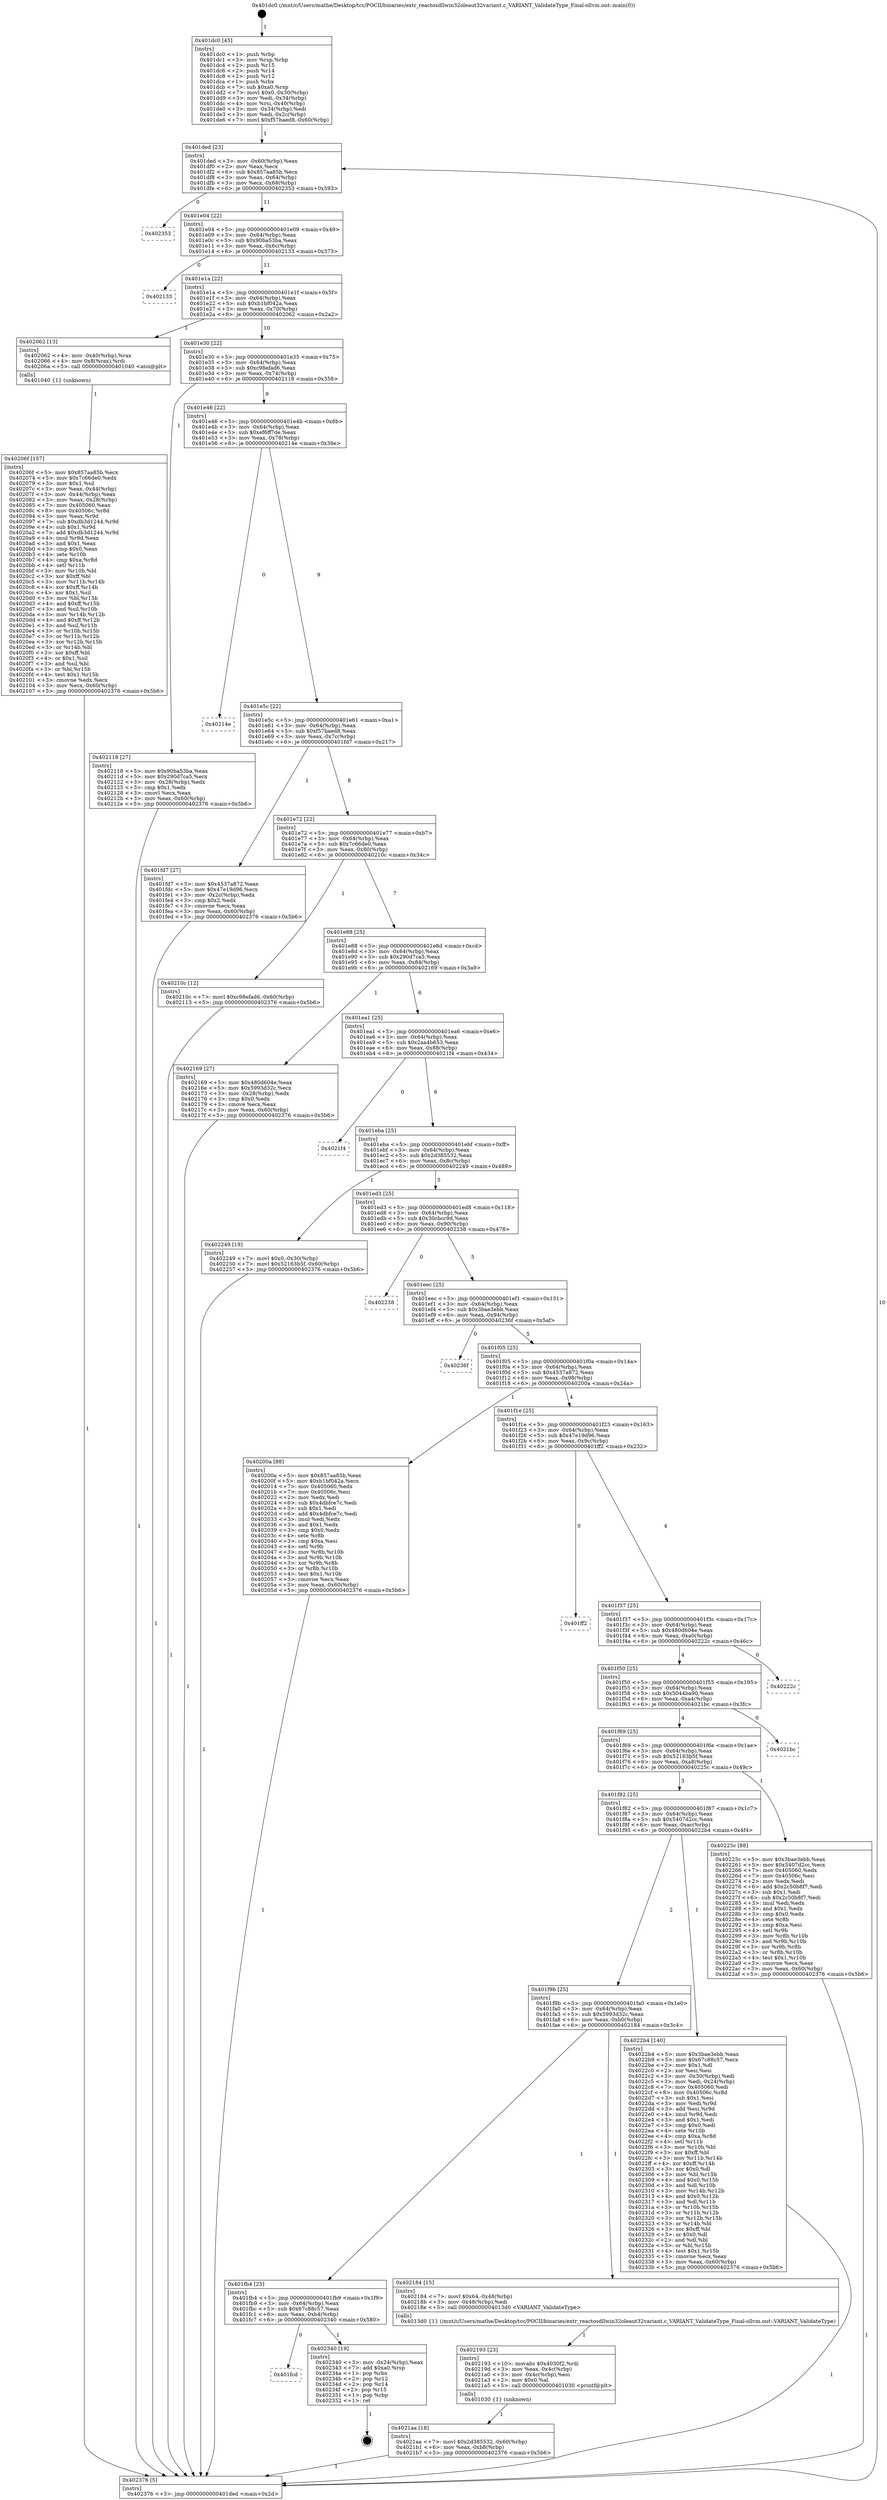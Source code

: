 digraph "0x401dc0" {
  label = "0x401dc0 (/mnt/c/Users/mathe/Desktop/tcc/POCII/binaries/extr_reactosdllwin32oleaut32variant.c_VARIANT_ValidateType_Final-ollvm.out::main(0))"
  labelloc = "t"
  node[shape=record]

  Entry [label="",width=0.3,height=0.3,shape=circle,fillcolor=black,style=filled]
  "0x401ded" [label="{
     0x401ded [23]\l
     | [instrs]\l
     &nbsp;&nbsp;0x401ded \<+3\>: mov -0x60(%rbp),%eax\l
     &nbsp;&nbsp;0x401df0 \<+2\>: mov %eax,%ecx\l
     &nbsp;&nbsp;0x401df2 \<+6\>: sub $0x857aa85b,%ecx\l
     &nbsp;&nbsp;0x401df8 \<+3\>: mov %eax,-0x64(%rbp)\l
     &nbsp;&nbsp;0x401dfb \<+3\>: mov %ecx,-0x68(%rbp)\l
     &nbsp;&nbsp;0x401dfe \<+6\>: je 0000000000402353 \<main+0x593\>\l
  }"]
  "0x402353" [label="{
     0x402353\l
  }", style=dashed]
  "0x401e04" [label="{
     0x401e04 [22]\l
     | [instrs]\l
     &nbsp;&nbsp;0x401e04 \<+5\>: jmp 0000000000401e09 \<main+0x49\>\l
     &nbsp;&nbsp;0x401e09 \<+3\>: mov -0x64(%rbp),%eax\l
     &nbsp;&nbsp;0x401e0c \<+5\>: sub $0x90ba53ba,%eax\l
     &nbsp;&nbsp;0x401e11 \<+3\>: mov %eax,-0x6c(%rbp)\l
     &nbsp;&nbsp;0x401e14 \<+6\>: je 0000000000402133 \<main+0x373\>\l
  }"]
  Exit [label="",width=0.3,height=0.3,shape=circle,fillcolor=black,style=filled,peripheries=2]
  "0x402133" [label="{
     0x402133\l
  }", style=dashed]
  "0x401e1a" [label="{
     0x401e1a [22]\l
     | [instrs]\l
     &nbsp;&nbsp;0x401e1a \<+5\>: jmp 0000000000401e1f \<main+0x5f\>\l
     &nbsp;&nbsp;0x401e1f \<+3\>: mov -0x64(%rbp),%eax\l
     &nbsp;&nbsp;0x401e22 \<+5\>: sub $0xb1bf042a,%eax\l
     &nbsp;&nbsp;0x401e27 \<+3\>: mov %eax,-0x70(%rbp)\l
     &nbsp;&nbsp;0x401e2a \<+6\>: je 0000000000402062 \<main+0x2a2\>\l
  }"]
  "0x401fcd" [label="{
     0x401fcd\l
  }", style=dashed]
  "0x402062" [label="{
     0x402062 [13]\l
     | [instrs]\l
     &nbsp;&nbsp;0x402062 \<+4\>: mov -0x40(%rbp),%rax\l
     &nbsp;&nbsp;0x402066 \<+4\>: mov 0x8(%rax),%rdi\l
     &nbsp;&nbsp;0x40206a \<+5\>: call 0000000000401040 \<atoi@plt\>\l
     | [calls]\l
     &nbsp;&nbsp;0x401040 \{1\} (unknown)\l
  }"]
  "0x401e30" [label="{
     0x401e30 [22]\l
     | [instrs]\l
     &nbsp;&nbsp;0x401e30 \<+5\>: jmp 0000000000401e35 \<main+0x75\>\l
     &nbsp;&nbsp;0x401e35 \<+3\>: mov -0x64(%rbp),%eax\l
     &nbsp;&nbsp;0x401e38 \<+5\>: sub $0xc98efad6,%eax\l
     &nbsp;&nbsp;0x401e3d \<+3\>: mov %eax,-0x74(%rbp)\l
     &nbsp;&nbsp;0x401e40 \<+6\>: je 0000000000402118 \<main+0x358\>\l
  }"]
  "0x402340" [label="{
     0x402340 [19]\l
     | [instrs]\l
     &nbsp;&nbsp;0x402340 \<+3\>: mov -0x24(%rbp),%eax\l
     &nbsp;&nbsp;0x402343 \<+7\>: add $0xa0,%rsp\l
     &nbsp;&nbsp;0x40234a \<+1\>: pop %rbx\l
     &nbsp;&nbsp;0x40234b \<+2\>: pop %r12\l
     &nbsp;&nbsp;0x40234d \<+2\>: pop %r14\l
     &nbsp;&nbsp;0x40234f \<+2\>: pop %r15\l
     &nbsp;&nbsp;0x402351 \<+1\>: pop %rbp\l
     &nbsp;&nbsp;0x402352 \<+1\>: ret\l
  }"]
  "0x402118" [label="{
     0x402118 [27]\l
     | [instrs]\l
     &nbsp;&nbsp;0x402118 \<+5\>: mov $0x90ba53ba,%eax\l
     &nbsp;&nbsp;0x40211d \<+5\>: mov $0x290d7ca5,%ecx\l
     &nbsp;&nbsp;0x402122 \<+3\>: mov -0x28(%rbp),%edx\l
     &nbsp;&nbsp;0x402125 \<+3\>: cmp $0x1,%edx\l
     &nbsp;&nbsp;0x402128 \<+3\>: cmovl %ecx,%eax\l
     &nbsp;&nbsp;0x40212b \<+3\>: mov %eax,-0x60(%rbp)\l
     &nbsp;&nbsp;0x40212e \<+5\>: jmp 0000000000402376 \<main+0x5b6\>\l
  }"]
  "0x401e46" [label="{
     0x401e46 [22]\l
     | [instrs]\l
     &nbsp;&nbsp;0x401e46 \<+5\>: jmp 0000000000401e4b \<main+0x8b\>\l
     &nbsp;&nbsp;0x401e4b \<+3\>: mov -0x64(%rbp),%eax\l
     &nbsp;&nbsp;0x401e4e \<+5\>: sub $0xef6ff7de,%eax\l
     &nbsp;&nbsp;0x401e53 \<+3\>: mov %eax,-0x78(%rbp)\l
     &nbsp;&nbsp;0x401e56 \<+6\>: je 000000000040214e \<main+0x38e\>\l
  }"]
  "0x4021aa" [label="{
     0x4021aa [18]\l
     | [instrs]\l
     &nbsp;&nbsp;0x4021aa \<+7\>: movl $0x2d385532,-0x60(%rbp)\l
     &nbsp;&nbsp;0x4021b1 \<+6\>: mov %eax,-0xb8(%rbp)\l
     &nbsp;&nbsp;0x4021b7 \<+5\>: jmp 0000000000402376 \<main+0x5b6\>\l
  }"]
  "0x40214e" [label="{
     0x40214e\l
  }", style=dashed]
  "0x401e5c" [label="{
     0x401e5c [22]\l
     | [instrs]\l
     &nbsp;&nbsp;0x401e5c \<+5\>: jmp 0000000000401e61 \<main+0xa1\>\l
     &nbsp;&nbsp;0x401e61 \<+3\>: mov -0x64(%rbp),%eax\l
     &nbsp;&nbsp;0x401e64 \<+5\>: sub $0xf57baed8,%eax\l
     &nbsp;&nbsp;0x401e69 \<+3\>: mov %eax,-0x7c(%rbp)\l
     &nbsp;&nbsp;0x401e6c \<+6\>: je 0000000000401fd7 \<main+0x217\>\l
  }"]
  "0x402193" [label="{
     0x402193 [23]\l
     | [instrs]\l
     &nbsp;&nbsp;0x402193 \<+10\>: movabs $0x4030f2,%rdi\l
     &nbsp;&nbsp;0x40219d \<+3\>: mov %eax,-0x4c(%rbp)\l
     &nbsp;&nbsp;0x4021a0 \<+3\>: mov -0x4c(%rbp),%esi\l
     &nbsp;&nbsp;0x4021a3 \<+2\>: mov $0x0,%al\l
     &nbsp;&nbsp;0x4021a5 \<+5\>: call 0000000000401030 \<printf@plt\>\l
     | [calls]\l
     &nbsp;&nbsp;0x401030 \{1\} (unknown)\l
  }"]
  "0x401fd7" [label="{
     0x401fd7 [27]\l
     | [instrs]\l
     &nbsp;&nbsp;0x401fd7 \<+5\>: mov $0x4537a872,%eax\l
     &nbsp;&nbsp;0x401fdc \<+5\>: mov $0x47e19d96,%ecx\l
     &nbsp;&nbsp;0x401fe1 \<+3\>: mov -0x2c(%rbp),%edx\l
     &nbsp;&nbsp;0x401fe4 \<+3\>: cmp $0x2,%edx\l
     &nbsp;&nbsp;0x401fe7 \<+3\>: cmovne %ecx,%eax\l
     &nbsp;&nbsp;0x401fea \<+3\>: mov %eax,-0x60(%rbp)\l
     &nbsp;&nbsp;0x401fed \<+5\>: jmp 0000000000402376 \<main+0x5b6\>\l
  }"]
  "0x401e72" [label="{
     0x401e72 [22]\l
     | [instrs]\l
     &nbsp;&nbsp;0x401e72 \<+5\>: jmp 0000000000401e77 \<main+0xb7\>\l
     &nbsp;&nbsp;0x401e77 \<+3\>: mov -0x64(%rbp),%eax\l
     &nbsp;&nbsp;0x401e7a \<+5\>: sub $0x7c66de0,%eax\l
     &nbsp;&nbsp;0x401e7f \<+3\>: mov %eax,-0x80(%rbp)\l
     &nbsp;&nbsp;0x401e82 \<+6\>: je 000000000040210c \<main+0x34c\>\l
  }"]
  "0x402376" [label="{
     0x402376 [5]\l
     | [instrs]\l
     &nbsp;&nbsp;0x402376 \<+5\>: jmp 0000000000401ded \<main+0x2d\>\l
  }"]
  "0x401dc0" [label="{
     0x401dc0 [45]\l
     | [instrs]\l
     &nbsp;&nbsp;0x401dc0 \<+1\>: push %rbp\l
     &nbsp;&nbsp;0x401dc1 \<+3\>: mov %rsp,%rbp\l
     &nbsp;&nbsp;0x401dc4 \<+2\>: push %r15\l
     &nbsp;&nbsp;0x401dc6 \<+2\>: push %r14\l
     &nbsp;&nbsp;0x401dc8 \<+2\>: push %r12\l
     &nbsp;&nbsp;0x401dca \<+1\>: push %rbx\l
     &nbsp;&nbsp;0x401dcb \<+7\>: sub $0xa0,%rsp\l
     &nbsp;&nbsp;0x401dd2 \<+7\>: movl $0x0,-0x30(%rbp)\l
     &nbsp;&nbsp;0x401dd9 \<+3\>: mov %edi,-0x34(%rbp)\l
     &nbsp;&nbsp;0x401ddc \<+4\>: mov %rsi,-0x40(%rbp)\l
     &nbsp;&nbsp;0x401de0 \<+3\>: mov -0x34(%rbp),%edi\l
     &nbsp;&nbsp;0x401de3 \<+3\>: mov %edi,-0x2c(%rbp)\l
     &nbsp;&nbsp;0x401de6 \<+7\>: movl $0xf57baed8,-0x60(%rbp)\l
  }"]
  "0x401fb4" [label="{
     0x401fb4 [25]\l
     | [instrs]\l
     &nbsp;&nbsp;0x401fb4 \<+5\>: jmp 0000000000401fb9 \<main+0x1f9\>\l
     &nbsp;&nbsp;0x401fb9 \<+3\>: mov -0x64(%rbp),%eax\l
     &nbsp;&nbsp;0x401fbc \<+5\>: sub $0x67c88c57,%eax\l
     &nbsp;&nbsp;0x401fc1 \<+6\>: mov %eax,-0xb4(%rbp)\l
     &nbsp;&nbsp;0x401fc7 \<+6\>: je 0000000000402340 \<main+0x580\>\l
  }"]
  "0x40210c" [label="{
     0x40210c [12]\l
     | [instrs]\l
     &nbsp;&nbsp;0x40210c \<+7\>: movl $0xc98efad6,-0x60(%rbp)\l
     &nbsp;&nbsp;0x402113 \<+5\>: jmp 0000000000402376 \<main+0x5b6\>\l
  }"]
  "0x401e88" [label="{
     0x401e88 [25]\l
     | [instrs]\l
     &nbsp;&nbsp;0x401e88 \<+5\>: jmp 0000000000401e8d \<main+0xcd\>\l
     &nbsp;&nbsp;0x401e8d \<+3\>: mov -0x64(%rbp),%eax\l
     &nbsp;&nbsp;0x401e90 \<+5\>: sub $0x290d7ca5,%eax\l
     &nbsp;&nbsp;0x401e95 \<+6\>: mov %eax,-0x84(%rbp)\l
     &nbsp;&nbsp;0x401e9b \<+6\>: je 0000000000402169 \<main+0x3a9\>\l
  }"]
  "0x402184" [label="{
     0x402184 [15]\l
     | [instrs]\l
     &nbsp;&nbsp;0x402184 \<+7\>: movl $0x64,-0x48(%rbp)\l
     &nbsp;&nbsp;0x40218b \<+3\>: mov -0x48(%rbp),%edi\l
     &nbsp;&nbsp;0x40218e \<+5\>: call 00000000004013d0 \<VARIANT_ValidateType\>\l
     | [calls]\l
     &nbsp;&nbsp;0x4013d0 \{1\} (/mnt/c/Users/mathe/Desktop/tcc/POCII/binaries/extr_reactosdllwin32oleaut32variant.c_VARIANT_ValidateType_Final-ollvm.out::VARIANT_ValidateType)\l
  }"]
  "0x402169" [label="{
     0x402169 [27]\l
     | [instrs]\l
     &nbsp;&nbsp;0x402169 \<+5\>: mov $0x480d604e,%eax\l
     &nbsp;&nbsp;0x40216e \<+5\>: mov $0x5993d32c,%ecx\l
     &nbsp;&nbsp;0x402173 \<+3\>: mov -0x28(%rbp),%edx\l
     &nbsp;&nbsp;0x402176 \<+3\>: cmp $0x0,%edx\l
     &nbsp;&nbsp;0x402179 \<+3\>: cmove %ecx,%eax\l
     &nbsp;&nbsp;0x40217c \<+3\>: mov %eax,-0x60(%rbp)\l
     &nbsp;&nbsp;0x40217f \<+5\>: jmp 0000000000402376 \<main+0x5b6\>\l
  }"]
  "0x401ea1" [label="{
     0x401ea1 [25]\l
     | [instrs]\l
     &nbsp;&nbsp;0x401ea1 \<+5\>: jmp 0000000000401ea6 \<main+0xe6\>\l
     &nbsp;&nbsp;0x401ea6 \<+3\>: mov -0x64(%rbp),%eax\l
     &nbsp;&nbsp;0x401ea9 \<+5\>: sub $0x2aa4b653,%eax\l
     &nbsp;&nbsp;0x401eae \<+6\>: mov %eax,-0x88(%rbp)\l
     &nbsp;&nbsp;0x401eb4 \<+6\>: je 00000000004021f4 \<main+0x434\>\l
  }"]
  "0x401f9b" [label="{
     0x401f9b [25]\l
     | [instrs]\l
     &nbsp;&nbsp;0x401f9b \<+5\>: jmp 0000000000401fa0 \<main+0x1e0\>\l
     &nbsp;&nbsp;0x401fa0 \<+3\>: mov -0x64(%rbp),%eax\l
     &nbsp;&nbsp;0x401fa3 \<+5\>: sub $0x5993d32c,%eax\l
     &nbsp;&nbsp;0x401fa8 \<+6\>: mov %eax,-0xb0(%rbp)\l
     &nbsp;&nbsp;0x401fae \<+6\>: je 0000000000402184 \<main+0x3c4\>\l
  }"]
  "0x4021f4" [label="{
     0x4021f4\l
  }", style=dashed]
  "0x401eba" [label="{
     0x401eba [25]\l
     | [instrs]\l
     &nbsp;&nbsp;0x401eba \<+5\>: jmp 0000000000401ebf \<main+0xff\>\l
     &nbsp;&nbsp;0x401ebf \<+3\>: mov -0x64(%rbp),%eax\l
     &nbsp;&nbsp;0x401ec2 \<+5\>: sub $0x2d385532,%eax\l
     &nbsp;&nbsp;0x401ec7 \<+6\>: mov %eax,-0x8c(%rbp)\l
     &nbsp;&nbsp;0x401ecd \<+6\>: je 0000000000402249 \<main+0x489\>\l
  }"]
  "0x4022b4" [label="{
     0x4022b4 [140]\l
     | [instrs]\l
     &nbsp;&nbsp;0x4022b4 \<+5\>: mov $0x3bae3ebb,%eax\l
     &nbsp;&nbsp;0x4022b9 \<+5\>: mov $0x67c88c57,%ecx\l
     &nbsp;&nbsp;0x4022be \<+2\>: mov $0x1,%dl\l
     &nbsp;&nbsp;0x4022c0 \<+2\>: xor %esi,%esi\l
     &nbsp;&nbsp;0x4022c2 \<+3\>: mov -0x30(%rbp),%edi\l
     &nbsp;&nbsp;0x4022c5 \<+3\>: mov %edi,-0x24(%rbp)\l
     &nbsp;&nbsp;0x4022c8 \<+7\>: mov 0x405060,%edi\l
     &nbsp;&nbsp;0x4022cf \<+8\>: mov 0x40506c,%r8d\l
     &nbsp;&nbsp;0x4022d7 \<+3\>: sub $0x1,%esi\l
     &nbsp;&nbsp;0x4022da \<+3\>: mov %edi,%r9d\l
     &nbsp;&nbsp;0x4022dd \<+3\>: add %esi,%r9d\l
     &nbsp;&nbsp;0x4022e0 \<+4\>: imul %r9d,%edi\l
     &nbsp;&nbsp;0x4022e4 \<+3\>: and $0x1,%edi\l
     &nbsp;&nbsp;0x4022e7 \<+3\>: cmp $0x0,%edi\l
     &nbsp;&nbsp;0x4022ea \<+4\>: sete %r10b\l
     &nbsp;&nbsp;0x4022ee \<+4\>: cmp $0xa,%r8d\l
     &nbsp;&nbsp;0x4022f2 \<+4\>: setl %r11b\l
     &nbsp;&nbsp;0x4022f6 \<+3\>: mov %r10b,%bl\l
     &nbsp;&nbsp;0x4022f9 \<+3\>: xor $0xff,%bl\l
     &nbsp;&nbsp;0x4022fc \<+3\>: mov %r11b,%r14b\l
     &nbsp;&nbsp;0x4022ff \<+4\>: xor $0xff,%r14b\l
     &nbsp;&nbsp;0x402303 \<+3\>: xor $0x0,%dl\l
     &nbsp;&nbsp;0x402306 \<+3\>: mov %bl,%r15b\l
     &nbsp;&nbsp;0x402309 \<+4\>: and $0x0,%r15b\l
     &nbsp;&nbsp;0x40230d \<+3\>: and %dl,%r10b\l
     &nbsp;&nbsp;0x402310 \<+3\>: mov %r14b,%r12b\l
     &nbsp;&nbsp;0x402313 \<+4\>: and $0x0,%r12b\l
     &nbsp;&nbsp;0x402317 \<+3\>: and %dl,%r11b\l
     &nbsp;&nbsp;0x40231a \<+3\>: or %r10b,%r15b\l
     &nbsp;&nbsp;0x40231d \<+3\>: or %r11b,%r12b\l
     &nbsp;&nbsp;0x402320 \<+3\>: xor %r12b,%r15b\l
     &nbsp;&nbsp;0x402323 \<+3\>: or %r14b,%bl\l
     &nbsp;&nbsp;0x402326 \<+3\>: xor $0xff,%bl\l
     &nbsp;&nbsp;0x402329 \<+3\>: or $0x0,%dl\l
     &nbsp;&nbsp;0x40232c \<+2\>: and %dl,%bl\l
     &nbsp;&nbsp;0x40232e \<+3\>: or %bl,%r15b\l
     &nbsp;&nbsp;0x402331 \<+4\>: test $0x1,%r15b\l
     &nbsp;&nbsp;0x402335 \<+3\>: cmovne %ecx,%eax\l
     &nbsp;&nbsp;0x402338 \<+3\>: mov %eax,-0x60(%rbp)\l
     &nbsp;&nbsp;0x40233b \<+5\>: jmp 0000000000402376 \<main+0x5b6\>\l
  }"]
  "0x402249" [label="{
     0x402249 [19]\l
     | [instrs]\l
     &nbsp;&nbsp;0x402249 \<+7\>: movl $0x0,-0x30(%rbp)\l
     &nbsp;&nbsp;0x402250 \<+7\>: movl $0x52163b5f,-0x60(%rbp)\l
     &nbsp;&nbsp;0x402257 \<+5\>: jmp 0000000000402376 \<main+0x5b6\>\l
  }"]
  "0x401ed3" [label="{
     0x401ed3 [25]\l
     | [instrs]\l
     &nbsp;&nbsp;0x401ed3 \<+5\>: jmp 0000000000401ed8 \<main+0x118\>\l
     &nbsp;&nbsp;0x401ed8 \<+3\>: mov -0x64(%rbp),%eax\l
     &nbsp;&nbsp;0x401edb \<+5\>: sub $0x30cbcc9d,%eax\l
     &nbsp;&nbsp;0x401ee0 \<+6\>: mov %eax,-0x90(%rbp)\l
     &nbsp;&nbsp;0x401ee6 \<+6\>: je 0000000000402238 \<main+0x478\>\l
  }"]
  "0x401f82" [label="{
     0x401f82 [25]\l
     | [instrs]\l
     &nbsp;&nbsp;0x401f82 \<+5\>: jmp 0000000000401f87 \<main+0x1c7\>\l
     &nbsp;&nbsp;0x401f87 \<+3\>: mov -0x64(%rbp),%eax\l
     &nbsp;&nbsp;0x401f8a \<+5\>: sub $0x5407d2cc,%eax\l
     &nbsp;&nbsp;0x401f8f \<+6\>: mov %eax,-0xac(%rbp)\l
     &nbsp;&nbsp;0x401f95 \<+6\>: je 00000000004022b4 \<main+0x4f4\>\l
  }"]
  "0x402238" [label="{
     0x402238\l
  }", style=dashed]
  "0x401eec" [label="{
     0x401eec [25]\l
     | [instrs]\l
     &nbsp;&nbsp;0x401eec \<+5\>: jmp 0000000000401ef1 \<main+0x131\>\l
     &nbsp;&nbsp;0x401ef1 \<+3\>: mov -0x64(%rbp),%eax\l
     &nbsp;&nbsp;0x401ef4 \<+5\>: sub $0x3bae3ebb,%eax\l
     &nbsp;&nbsp;0x401ef9 \<+6\>: mov %eax,-0x94(%rbp)\l
     &nbsp;&nbsp;0x401eff \<+6\>: je 000000000040236f \<main+0x5af\>\l
  }"]
  "0x40225c" [label="{
     0x40225c [88]\l
     | [instrs]\l
     &nbsp;&nbsp;0x40225c \<+5\>: mov $0x3bae3ebb,%eax\l
     &nbsp;&nbsp;0x402261 \<+5\>: mov $0x5407d2cc,%ecx\l
     &nbsp;&nbsp;0x402266 \<+7\>: mov 0x405060,%edx\l
     &nbsp;&nbsp;0x40226d \<+7\>: mov 0x40506c,%esi\l
     &nbsp;&nbsp;0x402274 \<+2\>: mov %edx,%edi\l
     &nbsp;&nbsp;0x402276 \<+6\>: add $0x2c50b8f7,%edi\l
     &nbsp;&nbsp;0x40227c \<+3\>: sub $0x1,%edi\l
     &nbsp;&nbsp;0x40227f \<+6\>: sub $0x2c50b8f7,%edi\l
     &nbsp;&nbsp;0x402285 \<+3\>: imul %edi,%edx\l
     &nbsp;&nbsp;0x402288 \<+3\>: and $0x1,%edx\l
     &nbsp;&nbsp;0x40228b \<+3\>: cmp $0x0,%edx\l
     &nbsp;&nbsp;0x40228e \<+4\>: sete %r8b\l
     &nbsp;&nbsp;0x402292 \<+3\>: cmp $0xa,%esi\l
     &nbsp;&nbsp;0x402295 \<+4\>: setl %r9b\l
     &nbsp;&nbsp;0x402299 \<+3\>: mov %r8b,%r10b\l
     &nbsp;&nbsp;0x40229c \<+3\>: and %r9b,%r10b\l
     &nbsp;&nbsp;0x40229f \<+3\>: xor %r9b,%r8b\l
     &nbsp;&nbsp;0x4022a2 \<+3\>: or %r8b,%r10b\l
     &nbsp;&nbsp;0x4022a5 \<+4\>: test $0x1,%r10b\l
     &nbsp;&nbsp;0x4022a9 \<+3\>: cmovne %ecx,%eax\l
     &nbsp;&nbsp;0x4022ac \<+3\>: mov %eax,-0x60(%rbp)\l
     &nbsp;&nbsp;0x4022af \<+5\>: jmp 0000000000402376 \<main+0x5b6\>\l
  }"]
  "0x40236f" [label="{
     0x40236f\l
  }", style=dashed]
  "0x401f05" [label="{
     0x401f05 [25]\l
     | [instrs]\l
     &nbsp;&nbsp;0x401f05 \<+5\>: jmp 0000000000401f0a \<main+0x14a\>\l
     &nbsp;&nbsp;0x401f0a \<+3\>: mov -0x64(%rbp),%eax\l
     &nbsp;&nbsp;0x401f0d \<+5\>: sub $0x4537a872,%eax\l
     &nbsp;&nbsp;0x401f12 \<+6\>: mov %eax,-0x98(%rbp)\l
     &nbsp;&nbsp;0x401f18 \<+6\>: je 000000000040200a \<main+0x24a\>\l
  }"]
  "0x401f69" [label="{
     0x401f69 [25]\l
     | [instrs]\l
     &nbsp;&nbsp;0x401f69 \<+5\>: jmp 0000000000401f6e \<main+0x1ae\>\l
     &nbsp;&nbsp;0x401f6e \<+3\>: mov -0x64(%rbp),%eax\l
     &nbsp;&nbsp;0x401f71 \<+5\>: sub $0x52163b5f,%eax\l
     &nbsp;&nbsp;0x401f76 \<+6\>: mov %eax,-0xa8(%rbp)\l
     &nbsp;&nbsp;0x401f7c \<+6\>: je 000000000040225c \<main+0x49c\>\l
  }"]
  "0x40200a" [label="{
     0x40200a [88]\l
     | [instrs]\l
     &nbsp;&nbsp;0x40200a \<+5\>: mov $0x857aa85b,%eax\l
     &nbsp;&nbsp;0x40200f \<+5\>: mov $0xb1bf042a,%ecx\l
     &nbsp;&nbsp;0x402014 \<+7\>: mov 0x405060,%edx\l
     &nbsp;&nbsp;0x40201b \<+7\>: mov 0x40506c,%esi\l
     &nbsp;&nbsp;0x402022 \<+2\>: mov %edx,%edi\l
     &nbsp;&nbsp;0x402024 \<+6\>: sub $0x4dbfce7c,%edi\l
     &nbsp;&nbsp;0x40202a \<+3\>: sub $0x1,%edi\l
     &nbsp;&nbsp;0x40202d \<+6\>: add $0x4dbfce7c,%edi\l
     &nbsp;&nbsp;0x402033 \<+3\>: imul %edi,%edx\l
     &nbsp;&nbsp;0x402036 \<+3\>: and $0x1,%edx\l
     &nbsp;&nbsp;0x402039 \<+3\>: cmp $0x0,%edx\l
     &nbsp;&nbsp;0x40203c \<+4\>: sete %r8b\l
     &nbsp;&nbsp;0x402040 \<+3\>: cmp $0xa,%esi\l
     &nbsp;&nbsp;0x402043 \<+4\>: setl %r9b\l
     &nbsp;&nbsp;0x402047 \<+3\>: mov %r8b,%r10b\l
     &nbsp;&nbsp;0x40204a \<+3\>: and %r9b,%r10b\l
     &nbsp;&nbsp;0x40204d \<+3\>: xor %r9b,%r8b\l
     &nbsp;&nbsp;0x402050 \<+3\>: or %r8b,%r10b\l
     &nbsp;&nbsp;0x402053 \<+4\>: test $0x1,%r10b\l
     &nbsp;&nbsp;0x402057 \<+3\>: cmovne %ecx,%eax\l
     &nbsp;&nbsp;0x40205a \<+3\>: mov %eax,-0x60(%rbp)\l
     &nbsp;&nbsp;0x40205d \<+5\>: jmp 0000000000402376 \<main+0x5b6\>\l
  }"]
  "0x401f1e" [label="{
     0x401f1e [25]\l
     | [instrs]\l
     &nbsp;&nbsp;0x401f1e \<+5\>: jmp 0000000000401f23 \<main+0x163\>\l
     &nbsp;&nbsp;0x401f23 \<+3\>: mov -0x64(%rbp),%eax\l
     &nbsp;&nbsp;0x401f26 \<+5\>: sub $0x47e19d96,%eax\l
     &nbsp;&nbsp;0x401f2b \<+6\>: mov %eax,-0x9c(%rbp)\l
     &nbsp;&nbsp;0x401f31 \<+6\>: je 0000000000401ff2 \<main+0x232\>\l
  }"]
  "0x40206f" [label="{
     0x40206f [157]\l
     | [instrs]\l
     &nbsp;&nbsp;0x40206f \<+5\>: mov $0x857aa85b,%ecx\l
     &nbsp;&nbsp;0x402074 \<+5\>: mov $0x7c66de0,%edx\l
     &nbsp;&nbsp;0x402079 \<+3\>: mov $0x1,%sil\l
     &nbsp;&nbsp;0x40207c \<+3\>: mov %eax,-0x44(%rbp)\l
     &nbsp;&nbsp;0x40207f \<+3\>: mov -0x44(%rbp),%eax\l
     &nbsp;&nbsp;0x402082 \<+3\>: mov %eax,-0x28(%rbp)\l
     &nbsp;&nbsp;0x402085 \<+7\>: mov 0x405060,%eax\l
     &nbsp;&nbsp;0x40208c \<+8\>: mov 0x40506c,%r8d\l
     &nbsp;&nbsp;0x402094 \<+3\>: mov %eax,%r9d\l
     &nbsp;&nbsp;0x402097 \<+7\>: sub $0xdb3d1244,%r9d\l
     &nbsp;&nbsp;0x40209e \<+4\>: sub $0x1,%r9d\l
     &nbsp;&nbsp;0x4020a2 \<+7\>: add $0xdb3d1244,%r9d\l
     &nbsp;&nbsp;0x4020a9 \<+4\>: imul %r9d,%eax\l
     &nbsp;&nbsp;0x4020ad \<+3\>: and $0x1,%eax\l
     &nbsp;&nbsp;0x4020b0 \<+3\>: cmp $0x0,%eax\l
     &nbsp;&nbsp;0x4020b3 \<+4\>: sete %r10b\l
     &nbsp;&nbsp;0x4020b7 \<+4\>: cmp $0xa,%r8d\l
     &nbsp;&nbsp;0x4020bb \<+4\>: setl %r11b\l
     &nbsp;&nbsp;0x4020bf \<+3\>: mov %r10b,%bl\l
     &nbsp;&nbsp;0x4020c2 \<+3\>: xor $0xff,%bl\l
     &nbsp;&nbsp;0x4020c5 \<+3\>: mov %r11b,%r14b\l
     &nbsp;&nbsp;0x4020c8 \<+4\>: xor $0xff,%r14b\l
     &nbsp;&nbsp;0x4020cc \<+4\>: xor $0x1,%sil\l
     &nbsp;&nbsp;0x4020d0 \<+3\>: mov %bl,%r15b\l
     &nbsp;&nbsp;0x4020d3 \<+4\>: and $0xff,%r15b\l
     &nbsp;&nbsp;0x4020d7 \<+3\>: and %sil,%r10b\l
     &nbsp;&nbsp;0x4020da \<+3\>: mov %r14b,%r12b\l
     &nbsp;&nbsp;0x4020dd \<+4\>: and $0xff,%r12b\l
     &nbsp;&nbsp;0x4020e1 \<+3\>: and %sil,%r11b\l
     &nbsp;&nbsp;0x4020e4 \<+3\>: or %r10b,%r15b\l
     &nbsp;&nbsp;0x4020e7 \<+3\>: or %r11b,%r12b\l
     &nbsp;&nbsp;0x4020ea \<+3\>: xor %r12b,%r15b\l
     &nbsp;&nbsp;0x4020ed \<+3\>: or %r14b,%bl\l
     &nbsp;&nbsp;0x4020f0 \<+3\>: xor $0xff,%bl\l
     &nbsp;&nbsp;0x4020f3 \<+4\>: or $0x1,%sil\l
     &nbsp;&nbsp;0x4020f7 \<+3\>: and %sil,%bl\l
     &nbsp;&nbsp;0x4020fa \<+3\>: or %bl,%r15b\l
     &nbsp;&nbsp;0x4020fd \<+4\>: test $0x1,%r15b\l
     &nbsp;&nbsp;0x402101 \<+3\>: cmovne %edx,%ecx\l
     &nbsp;&nbsp;0x402104 \<+3\>: mov %ecx,-0x60(%rbp)\l
     &nbsp;&nbsp;0x402107 \<+5\>: jmp 0000000000402376 \<main+0x5b6\>\l
  }"]
  "0x4021bc" [label="{
     0x4021bc\l
  }", style=dashed]
  "0x401ff2" [label="{
     0x401ff2\l
  }", style=dashed]
  "0x401f37" [label="{
     0x401f37 [25]\l
     | [instrs]\l
     &nbsp;&nbsp;0x401f37 \<+5\>: jmp 0000000000401f3c \<main+0x17c\>\l
     &nbsp;&nbsp;0x401f3c \<+3\>: mov -0x64(%rbp),%eax\l
     &nbsp;&nbsp;0x401f3f \<+5\>: sub $0x480d604e,%eax\l
     &nbsp;&nbsp;0x401f44 \<+6\>: mov %eax,-0xa0(%rbp)\l
     &nbsp;&nbsp;0x401f4a \<+6\>: je 000000000040222c \<main+0x46c\>\l
  }"]
  "0x401f50" [label="{
     0x401f50 [25]\l
     | [instrs]\l
     &nbsp;&nbsp;0x401f50 \<+5\>: jmp 0000000000401f55 \<main+0x195\>\l
     &nbsp;&nbsp;0x401f55 \<+3\>: mov -0x64(%rbp),%eax\l
     &nbsp;&nbsp;0x401f58 \<+5\>: sub $0x5044ba90,%eax\l
     &nbsp;&nbsp;0x401f5d \<+6\>: mov %eax,-0xa4(%rbp)\l
     &nbsp;&nbsp;0x401f63 \<+6\>: je 00000000004021bc \<main+0x3fc\>\l
  }"]
  "0x40222c" [label="{
     0x40222c\l
  }", style=dashed]
  Entry -> "0x401dc0" [label=" 1"]
  "0x401ded" -> "0x402353" [label=" 0"]
  "0x401ded" -> "0x401e04" [label=" 11"]
  "0x402340" -> Exit [label=" 1"]
  "0x401e04" -> "0x402133" [label=" 0"]
  "0x401e04" -> "0x401e1a" [label=" 11"]
  "0x401fb4" -> "0x401fcd" [label=" 0"]
  "0x401e1a" -> "0x402062" [label=" 1"]
  "0x401e1a" -> "0x401e30" [label=" 10"]
  "0x401fb4" -> "0x402340" [label=" 1"]
  "0x401e30" -> "0x402118" [label=" 1"]
  "0x401e30" -> "0x401e46" [label=" 9"]
  "0x4022b4" -> "0x402376" [label=" 1"]
  "0x401e46" -> "0x40214e" [label=" 0"]
  "0x401e46" -> "0x401e5c" [label=" 9"]
  "0x40225c" -> "0x402376" [label=" 1"]
  "0x401e5c" -> "0x401fd7" [label=" 1"]
  "0x401e5c" -> "0x401e72" [label=" 8"]
  "0x401fd7" -> "0x402376" [label=" 1"]
  "0x401dc0" -> "0x401ded" [label=" 1"]
  "0x402376" -> "0x401ded" [label=" 10"]
  "0x402249" -> "0x402376" [label=" 1"]
  "0x401e72" -> "0x40210c" [label=" 1"]
  "0x401e72" -> "0x401e88" [label=" 7"]
  "0x4021aa" -> "0x402376" [label=" 1"]
  "0x401e88" -> "0x402169" [label=" 1"]
  "0x401e88" -> "0x401ea1" [label=" 6"]
  "0x402193" -> "0x4021aa" [label=" 1"]
  "0x401ea1" -> "0x4021f4" [label=" 0"]
  "0x401ea1" -> "0x401eba" [label=" 6"]
  "0x401f9b" -> "0x401fb4" [label=" 1"]
  "0x401eba" -> "0x402249" [label=" 1"]
  "0x401eba" -> "0x401ed3" [label=" 5"]
  "0x401f9b" -> "0x402184" [label=" 1"]
  "0x401ed3" -> "0x402238" [label=" 0"]
  "0x401ed3" -> "0x401eec" [label=" 5"]
  "0x401f82" -> "0x401f9b" [label=" 2"]
  "0x401eec" -> "0x40236f" [label=" 0"]
  "0x401eec" -> "0x401f05" [label=" 5"]
  "0x401f82" -> "0x4022b4" [label=" 1"]
  "0x401f05" -> "0x40200a" [label=" 1"]
  "0x401f05" -> "0x401f1e" [label=" 4"]
  "0x40200a" -> "0x402376" [label=" 1"]
  "0x402062" -> "0x40206f" [label=" 1"]
  "0x40206f" -> "0x402376" [label=" 1"]
  "0x40210c" -> "0x402376" [label=" 1"]
  "0x402118" -> "0x402376" [label=" 1"]
  "0x402169" -> "0x402376" [label=" 1"]
  "0x401f69" -> "0x401f82" [label=" 3"]
  "0x401f1e" -> "0x401ff2" [label=" 0"]
  "0x401f1e" -> "0x401f37" [label=" 4"]
  "0x401f69" -> "0x40225c" [label=" 1"]
  "0x401f37" -> "0x40222c" [label=" 0"]
  "0x401f37" -> "0x401f50" [label=" 4"]
  "0x402184" -> "0x402193" [label=" 1"]
  "0x401f50" -> "0x4021bc" [label=" 0"]
  "0x401f50" -> "0x401f69" [label=" 4"]
}
